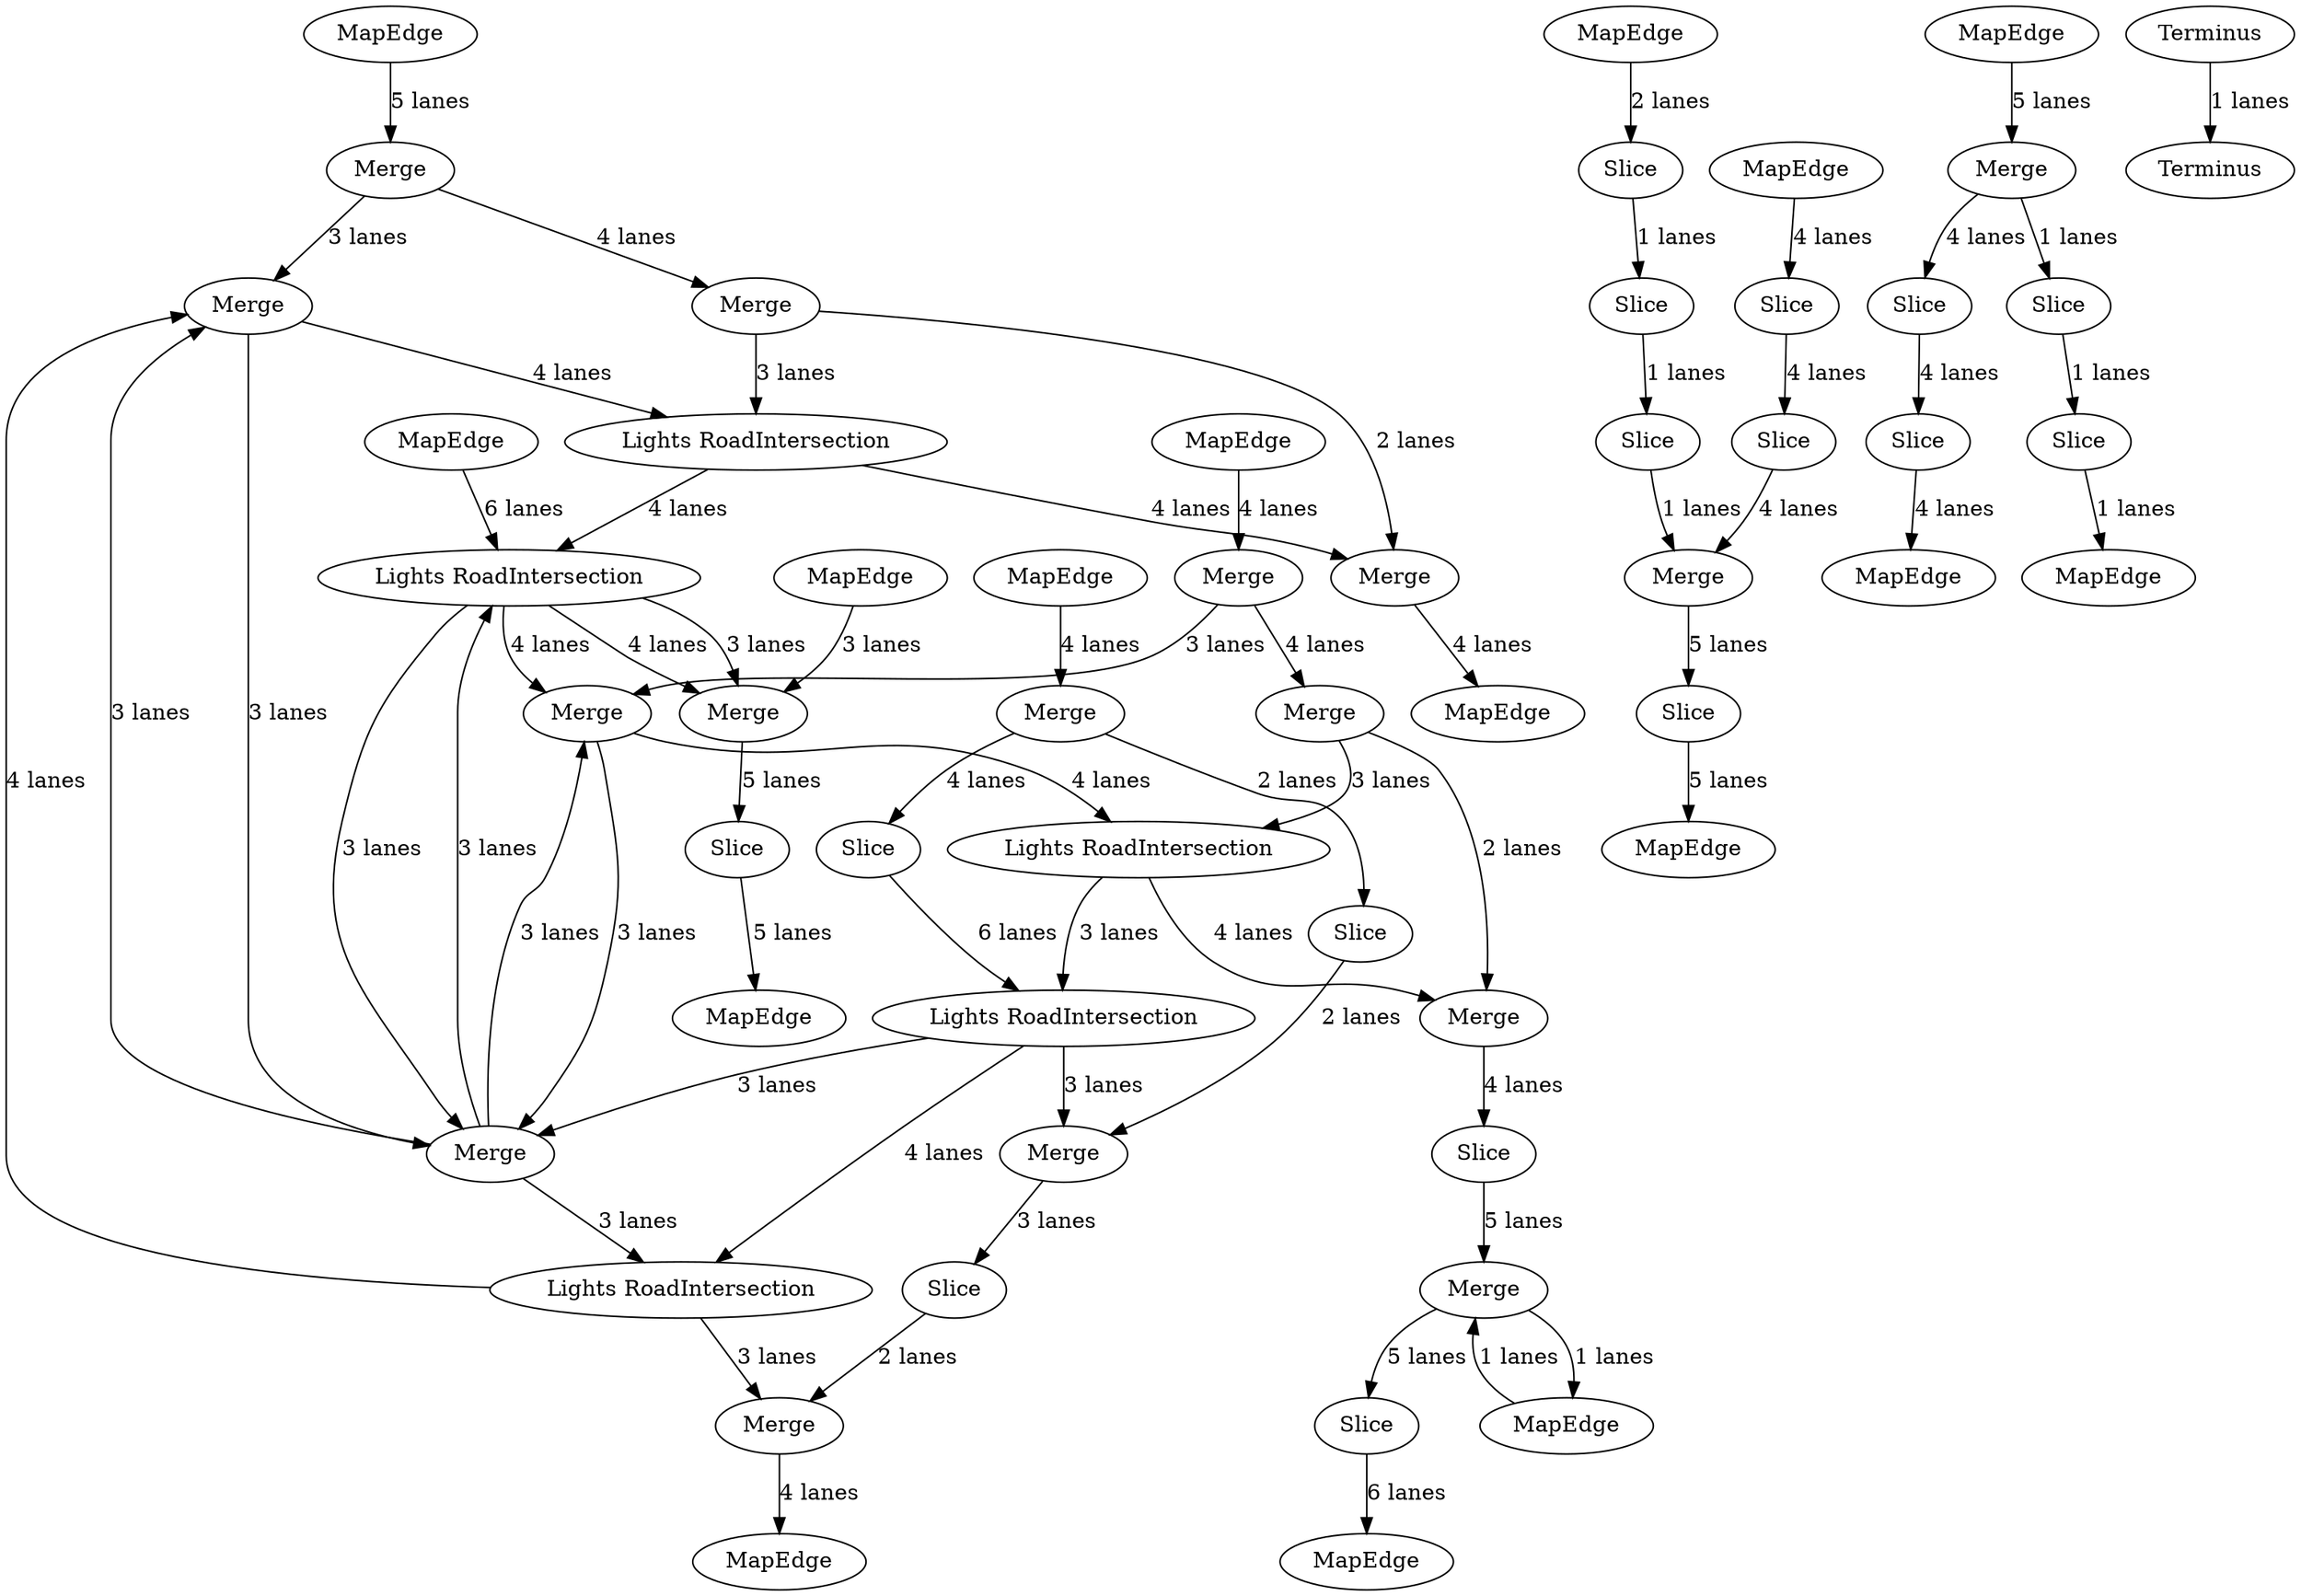digraph {
    0 [ label = "Merge" ]
    1 [ label = "Merge" ]
    2 [ label = "Merge" ]
    3 [ label = "Merge" ]
    4 [ label = "Slice" ]
    5 [ label = "MapEdge" ]
    6 [ label = "MapEdge" ]
    7 [ label = "Slice" ]
    8 [ label = "Slice" ]
    9 [ label = "Slice" ]
    10 [ label = "MapEdge" ]
    11 [ label = "Slice" ]
    12 [ label = "Slice" ]
    13 [ label = "MapEdge" ]
    14 [ label = "Merge" ]
    15 [ label = "MapEdge" ]
    16 [ label = "Merge" ]
    17 [ label = "Slice" ]
    18 [ label = "Lights RoadIntersection" ]
    19 [ label = "Lights RoadIntersection" ]
    20 [ label = "Lights RoadIntersection" ]
    21 [ label = "Lights RoadIntersection" ]
    22 [ label = "Lights RoadIntersection" ]
    23 [ label = "Slice" ]
    24 [ label = "MapEdge" ]
    25 [ label = "Merge" ]
    26 [ label = "Merge" ]
    27 [ label = "Merge" ]
    28 [ label = "Merge" ]
    29 [ label = "Merge" ]
    30 [ label = "Merge" ]
    31 [ label = "Merge" ]
    32 [ label = "MapEdge" ]
    33 [ label = "Merge" ]
    34 [ label = "Slice" ]
    35 [ label = "Slice" ]
    36 [ label = "MapEdge" ]
    37 [ label = "Slice" ]
    38 [ label = "Slice" ]
    39 [ label = "MapEdge" ]
    40 [ label = "Merge" ]
    41 [ label = "Slice" ]
    42 [ label = "Slice" ]
    43 [ label = "MapEdge" ]
    44 [ label = "Slice" ]
    45 [ label = "Terminus" ]
    46 [ label = "Terminus" ]
    47 [ label = "MapEdge" ]
    48 [ label = "MapEdge" ]
    49 [ label = "Slice" ]
    50 [ label = "MapEdge" ]
    51 [ label = "MapEdge" ]
    52 [ label = "MapEdge" ]
    53 [ label = "MapEdge" ]
    54 [ label = "Merge" ]
    0 -> 1 [ label = "3 lanes" ]
    2 -> 3 [ label = "3 lanes" ]
    4 -> 5 [ label = "5 lanes" ]
    6 -> 2 [ label = "4 lanes" ]
    7 -> 8 [ label = "4 lanes" ]
    9 -> 10 [ label = "1 lanes" ]
    11 -> 12 [ label = "1 lanes" ]
    13 -> 14 [ label = "5 lanes" ]
    15 -> 0 [ label = "5 lanes" ]
    16 -> 17 [ label = "2 lanes" ]
    18 -> 1 [ label = "4 lanes" ]
    3 -> 19 [ label = "4 lanes" ]
    1 -> 21 [ label = "4 lanes" ]
    22 -> 18 [ label = "4 lanes" ]
    19 -> 31 [ label = "4 lanes" ]
    31 -> 23 [ label = "4 lanes" ]
    21 -> 28 [ label = "4 lanes" ]
    28 -> 24 [ label = "4 lanes" ]
    20 -> 3 [ label = "4 lanes" ]
    3 -> 25 [ label = "3 lanes" ]
    1 -> 25 [ label = "3 lanes" ]
    22 -> 25 [ label = "3 lanes" ]
    20 -> 25 [ label = "3 lanes" ]
    21 -> 20 [ label = "4 lanes" ]
    19 -> 22 [ label = "3 lanes" ]
    20 -> 26 [ label = "4 lanes" ]
    25 -> 18 [ label = "3 lanes" ]
    25 -> 20 [ label = "3 lanes" ]
    25 -> 3 [ label = "3 lanes" ]
    25 -> 1 [ label = "3 lanes" ]
    27 -> 28 [ label = "2 lanes" ]
    20 -> 26 [ label = "3 lanes" ]
    18 -> 29 [ label = "3 lanes" ]
    30 -> 31 [ label = "2 lanes" ]
    26 -> 4 [ label = "5 lanes" ]
    32 -> 16 [ label = "4 lanes" ]
    8 -> 33 [ label = "4 lanes" ]
    12 -> 33 [ label = "1 lanes" ]
    14 -> 34 [ label = "4 lanes" ]
    35 -> 36 [ label = "5 lanes" ]
    34 -> 37 [ label = "4 lanes" ]
    14 -> 38 [ label = "1 lanes" ]
    38 -> 9 [ label = "1 lanes" ]
    29 -> 39 [ label = "4 lanes" ]
    0 -> 27 [ label = "4 lanes" ]
    27 -> 21 [ label = "3 lanes" ]
    40 -> 41 [ label = "3 lanes" ]
    2 -> 30 [ label = "4 lanes" ]
    30 -> 19 [ label = "3 lanes" ]
    42 -> 43 [ label = "6 lanes" ]
    44 -> 22 [ label = "6 lanes" ]
    45 -> 46 [ label = "1 lanes" ]
    16 -> 44 [ label = "4 lanes" ]
    37 -> 47 [ label = "4 lanes" ]
    48 -> 7 [ label = "4 lanes" ]
    49 -> 11 [ label = "1 lanes" ]
    50 -> 49 [ label = "2 lanes" ]
    33 -> 35 [ label = "5 lanes" ]
    51 -> 20 [ label = "6 lanes" ]
    23 -> 54 [ label = "5 lanes" ]
    54 -> 42 [ label = "5 lanes" ]
    52 -> 26 [ label = "3 lanes" ]
    17 -> 40 [ label = "2 lanes" ]
    54 -> 53 [ label = "1 lanes" ]
    53 -> 54 [ label = "1 lanes" ]
    22 -> 40 [ label = "3 lanes" ]
    41 -> 29 [ label = "2 lanes" ]
}
